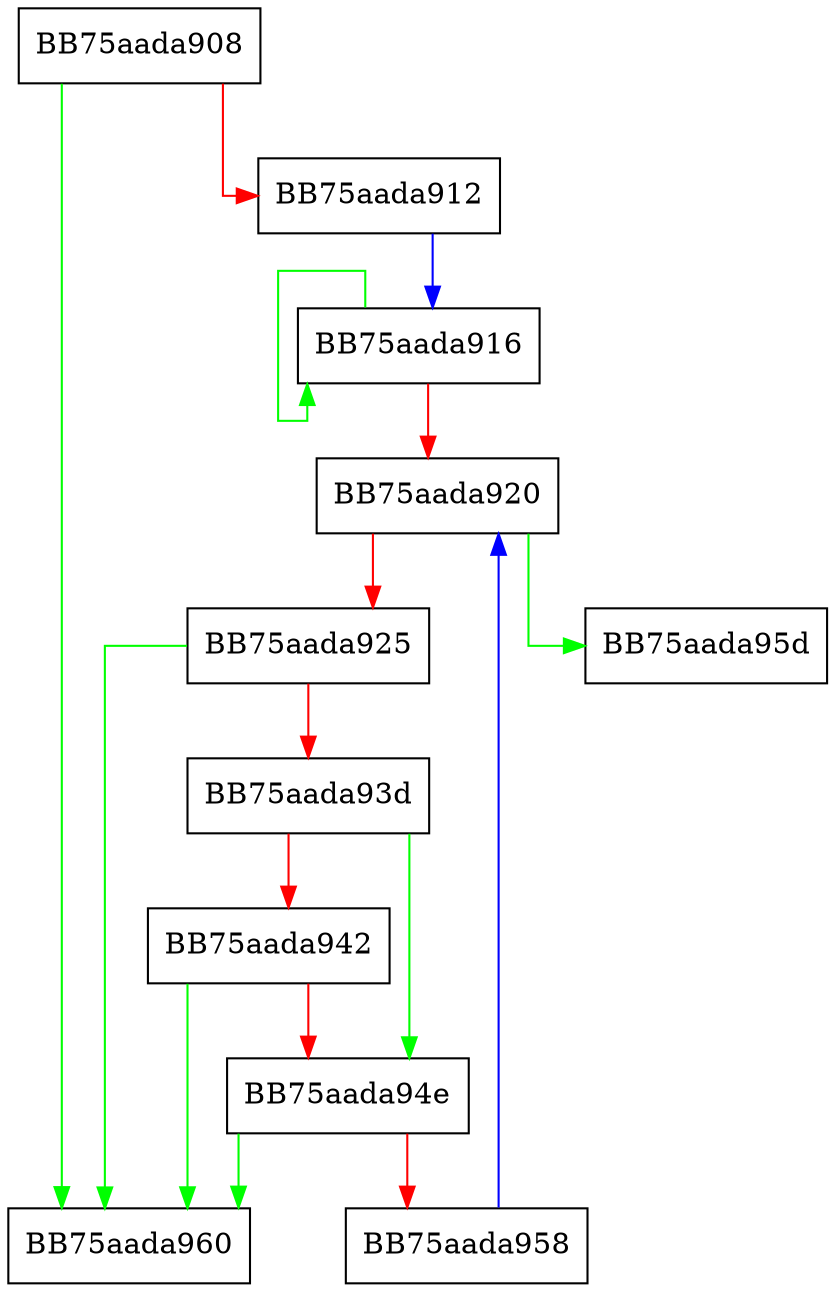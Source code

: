 digraph IsValidText {
  node [shape="box"];
  graph [splines=ortho];
  BB75aada908 -> BB75aada960 [color="green"];
  BB75aada908 -> BB75aada912 [color="red"];
  BB75aada912 -> BB75aada916 [color="blue"];
  BB75aada916 -> BB75aada916 [color="green"];
  BB75aada916 -> BB75aada920 [color="red"];
  BB75aada920 -> BB75aada95d [color="green"];
  BB75aada920 -> BB75aada925 [color="red"];
  BB75aada925 -> BB75aada960 [color="green"];
  BB75aada925 -> BB75aada93d [color="red"];
  BB75aada93d -> BB75aada94e [color="green"];
  BB75aada93d -> BB75aada942 [color="red"];
  BB75aada942 -> BB75aada960 [color="green"];
  BB75aada942 -> BB75aada94e [color="red"];
  BB75aada94e -> BB75aada960 [color="green"];
  BB75aada94e -> BB75aada958 [color="red"];
  BB75aada958 -> BB75aada920 [color="blue"];
}